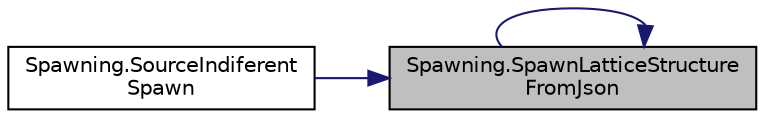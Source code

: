 digraph "Spawning.SpawnLatticeStructureFromJson"
{
 // LATEX_PDF_SIZE
  edge [fontname="Helvetica",fontsize="10",labelfontname="Helvetica",labelfontsize="10"];
  node [fontname="Helvetica",fontsize="10",shape=record];
  rankdir="RL";
  Node1 [label="Spawning.SpawnLatticeStructure\lFromJson",height=0.2,width=0.4,color="black", fillcolor="grey75", style="filled", fontcolor="black",tooltip=" "];
  Node1 -> Node2 [dir="back",color="midnightblue",fontsize="10",style="solid",fontname="Helvetica"];
  Node2 [label="Spawning.SourceIndiferent\lSpawn",height=0.2,width=0.4,color="black", fillcolor="white", style="filled",URL="$class_spawning.html#a9874e7bd58e1eba06f7d6eb01c1621c5",tooltip=" "];
  Node1 -> Node1 [dir="back",color="midnightblue",fontsize="10",style="solid",fontname="Helvetica"];
}
